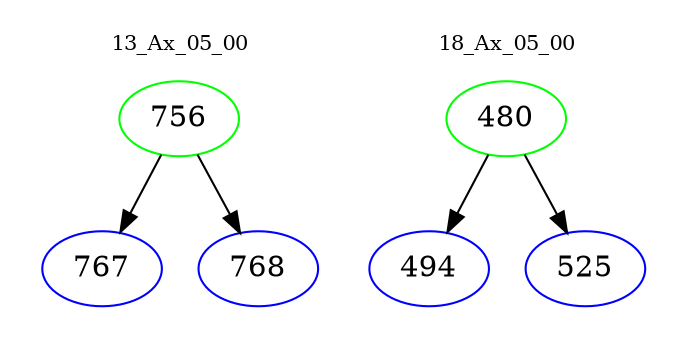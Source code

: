 digraph{
subgraph cluster_0 {
color = white
label = "13_Ax_05_00";
fontsize=10;
T0_756 [label="756", color="green"]
T0_756 -> T0_767 [color="black"]
T0_767 [label="767", color="blue"]
T0_756 -> T0_768 [color="black"]
T0_768 [label="768", color="blue"]
}
subgraph cluster_1 {
color = white
label = "18_Ax_05_00";
fontsize=10;
T1_480 [label="480", color="green"]
T1_480 -> T1_494 [color="black"]
T1_494 [label="494", color="blue"]
T1_480 -> T1_525 [color="black"]
T1_525 [label="525", color="blue"]
}
}
